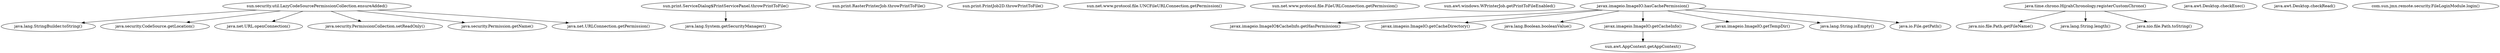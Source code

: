 strict digraph G {
  1 [ label="sun.security.util.LazyCodeSourcePermissionCollection.ensureAdded()" ];
  2 [ label="java.lang.StringBuilder.toString()" ];
  3 [ label="java.security.CodeSource.getLocation()" ];
  4 [ label="java.net.URL.openConnection()" ];
  5 [ label="java.security.PermissionCollection.setReadOnly()" ];
  6 [ label="java.security.Permission.getName()" ];
  7 [ label="java.net.URLConnection.getPermission()" ];
  8 [ label="sun.print.ServiceDialog$PrintServicePanel.throwPrintToFile()" ];
  9 [ label="java.lang.System.getSecurityManager()" ];
  10 [ label="sun.print.RasterPrinterJob.throwPrintToFile()" ];
  11 [ label="sun.print.PrintJob2D.throwPrintToFile()" ];
  12 [ label="sun.net.www.protocol.file.UNCFileURLConnection.getPermission()" ];
  13 [ label="sun.net.www.protocol.file.FileURLConnection.getPermission()" ];
  14 [ label="sun.awt.windows.WPrinterJob.getPrintToFileEnabled()" ];
  15 [ label="javax.imageio.ImageIO.hasCachePermission()" ];
  16 [ label="javax.imageio.ImageIO$CacheInfo.getHasPermission()" ];
  17 [ label="javax.imageio.ImageIO.getCacheDirectory()" ];
  18 [ label="java.lang.Boolean.booleanValue()" ];
  19 [ label="javax.imageio.ImageIO.getCacheInfo()" ];
  20 [ label="javax.imageio.ImageIO.getTempDir()" ];
  21 [ label="java.lang.String.isEmpty()" ];
  22 [ label="java.io.File.getPath()" ];
  23 [ label="sun.awt.AppContext.getAppContext()" ];
  24 [ label="java.time.chrono.HijrahChronology.registerCustomChrono()" ];
  25 [ label="java.nio.file.Path.getFileName()" ];
  26 [ label="java.lang.String.length()" ];
  27 [ label="java.nio.file.Path.toString()" ];
  28 [ label="java.awt.Desktop.checkExec()" ];
  29 [ label="java.awt.Desktop.checkRead()" ];
  30 [ label="com.sun.jmx.remote.security.FileLoginModule.login()" ];
  1 -> 2;
  1 -> 3;
  1 -> 4;
  1 -> 5;
  1 -> 6;
  1 -> 7;
  8 -> 9;
  15 -> 16;
  15 -> 17;
  15 -> 18;
  15 -> 19;
  15 -> 20;
  15 -> 21;
  15 -> 22;
  19 -> 23;
  24 -> 25;
  24 -> 26;
  24 -> 27;
}
